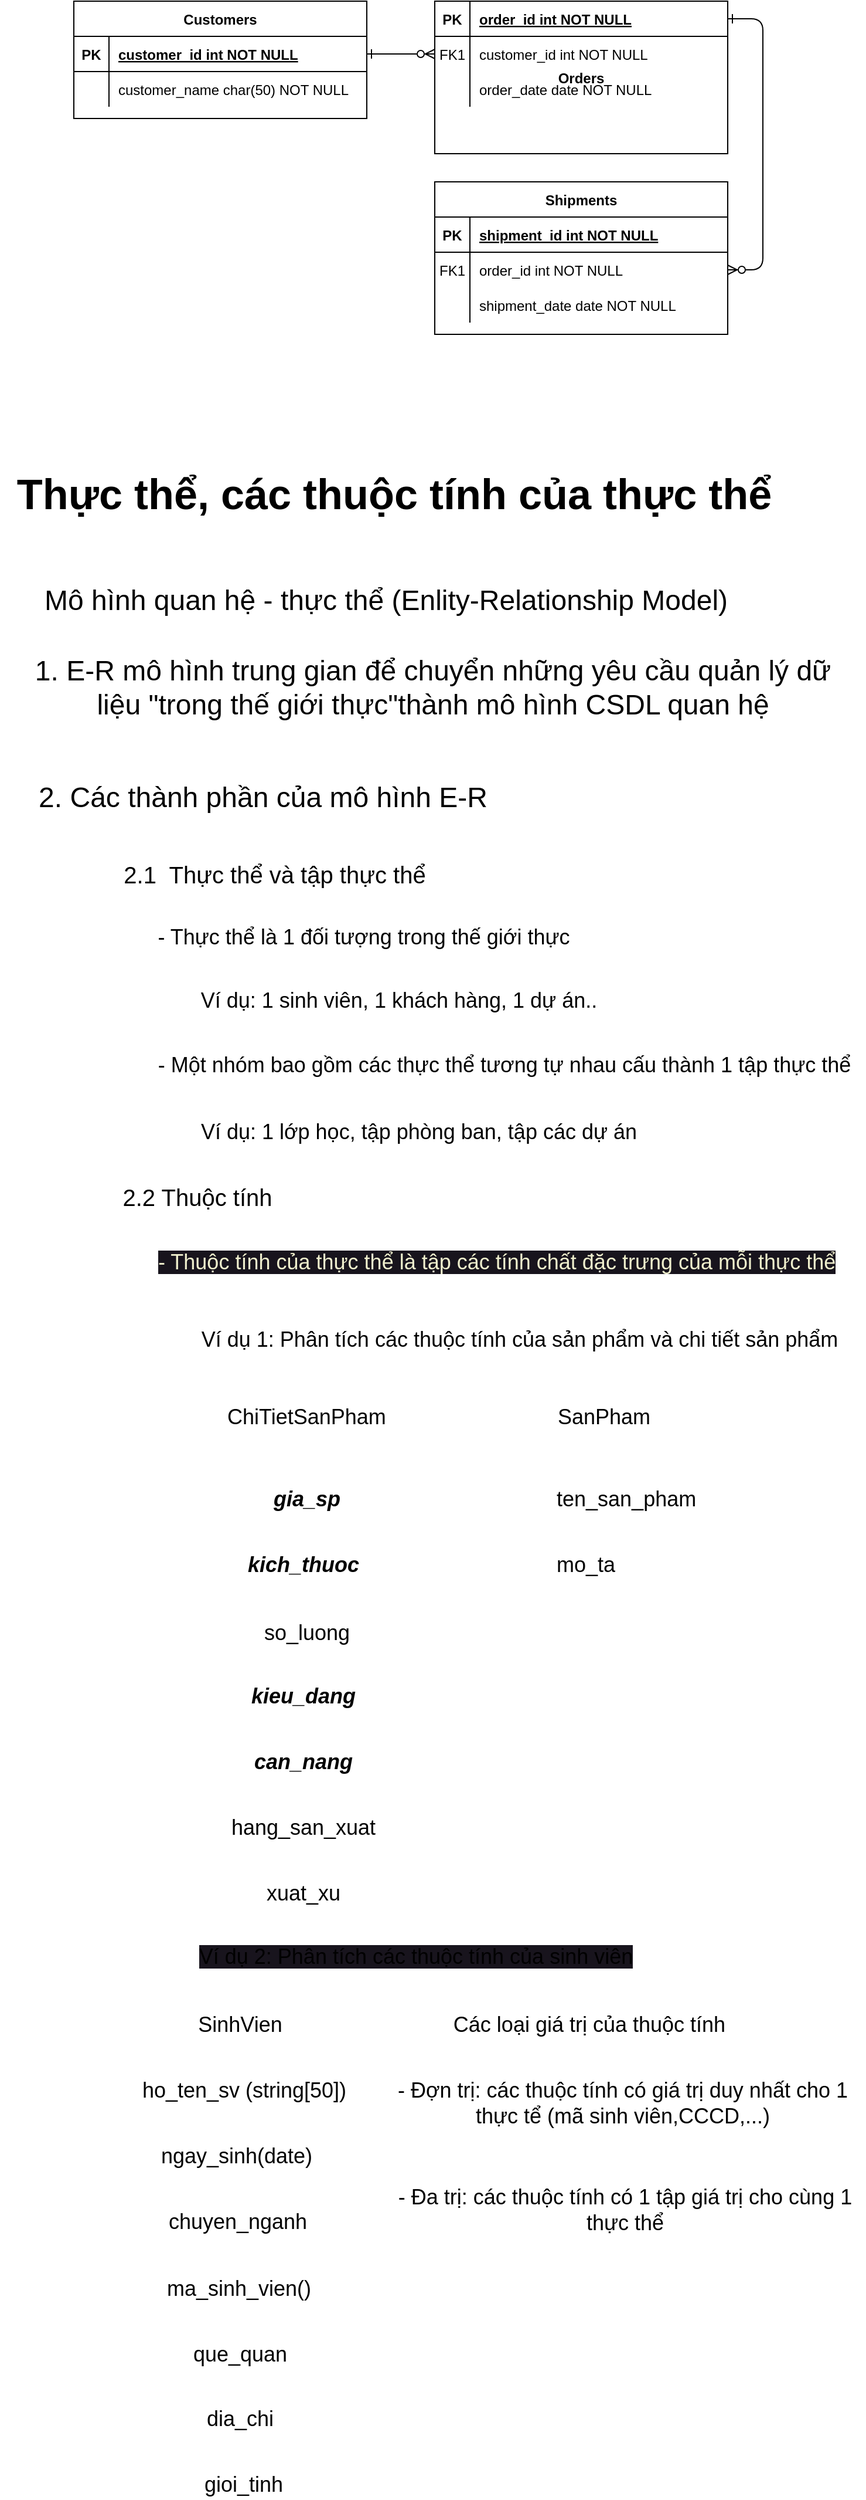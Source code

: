 <mxfile>
    <diagram id="-i0a1G3uP3xIRk7ZEchg" name="Buổi 1">
        <mxGraphModel dx="1148" dy="717" grid="1" gridSize="10" guides="1" tooltips="1" connect="1" arrows="1" fold="1" page="1" pageScale="1" pageWidth="850" pageHeight="1100" math="0" shadow="0">
            <root>
                <mxCell id="0"/>
                <mxCell id="1" parent="0"/>
                <mxCell id="2" value="" style="edgeStyle=entityRelationEdgeStyle;endArrow=ERzeroToMany;startArrow=ERone;endFill=1;startFill=0;" parent="1" source="15" target="26" edge="1">
                    <mxGeometry width="100" height="100" relative="1" as="geometry">
                        <mxPoint x="340" y="720" as="sourcePoint"/>
                        <mxPoint x="440" y="620" as="targetPoint"/>
                    </mxGeometry>
                </mxCell>
                <mxCell id="3" value="" style="edgeStyle=entityRelationEdgeStyle;endArrow=ERzeroToMany;startArrow=ERone;endFill=1;startFill=0;" parent="1" source="23" target="8" edge="1">
                    <mxGeometry width="100" height="100" relative="1" as="geometry">
                        <mxPoint x="400" y="180" as="sourcePoint"/>
                        <mxPoint x="460" y="205" as="targetPoint"/>
                    </mxGeometry>
                </mxCell>
                <mxCell id="4" value="Shipments" style="shape=table;startSize=30;container=1;collapsible=1;childLayout=tableLayout;fixedRows=1;rowLines=0;fontStyle=1;align=center;resizeLast=1;" parent="1" vertex="1">
                    <mxGeometry x="406" y="154" width="250" height="130" as="geometry"/>
                </mxCell>
                <mxCell id="5" value="" style="shape=partialRectangle;collapsible=0;dropTarget=0;pointerEvents=0;fillColor=none;points=[[0,0.5],[1,0.5]];portConstraint=eastwest;top=0;left=0;right=0;bottom=1;" parent="4" vertex="1">
                    <mxGeometry y="30" width="250" height="30" as="geometry"/>
                </mxCell>
                <mxCell id="6" value="PK" style="shape=partialRectangle;overflow=hidden;connectable=0;fillColor=none;top=0;left=0;bottom=0;right=0;fontStyle=1;" parent="5" vertex="1">
                    <mxGeometry width="30" height="30" as="geometry">
                        <mxRectangle width="30" height="30" as="alternateBounds"/>
                    </mxGeometry>
                </mxCell>
                <mxCell id="7" value="shipment_id int NOT NULL " style="shape=partialRectangle;overflow=hidden;connectable=0;fillColor=none;top=0;left=0;bottom=0;right=0;align=left;spacingLeft=6;fontStyle=5;" parent="5" vertex="1">
                    <mxGeometry x="30" width="220" height="30" as="geometry">
                        <mxRectangle width="220" height="30" as="alternateBounds"/>
                    </mxGeometry>
                </mxCell>
                <mxCell id="8" value="" style="shape=partialRectangle;collapsible=0;dropTarget=0;pointerEvents=0;fillColor=none;points=[[0,0.5],[1,0.5]];portConstraint=eastwest;top=0;left=0;right=0;bottom=0;" parent="4" vertex="1">
                    <mxGeometry y="60" width="250" height="30" as="geometry"/>
                </mxCell>
                <mxCell id="9" value="FK1" style="shape=partialRectangle;overflow=hidden;connectable=0;fillColor=none;top=0;left=0;bottom=0;right=0;" parent="8" vertex="1">
                    <mxGeometry width="30" height="30" as="geometry">
                        <mxRectangle width="30" height="30" as="alternateBounds"/>
                    </mxGeometry>
                </mxCell>
                <mxCell id="10" value="order_id int NOT NULL" style="shape=partialRectangle;overflow=hidden;connectable=0;fillColor=none;top=0;left=0;bottom=0;right=0;align=left;spacingLeft=6;" parent="8" vertex="1">
                    <mxGeometry x="30" width="220" height="30" as="geometry">
                        <mxRectangle width="220" height="30" as="alternateBounds"/>
                    </mxGeometry>
                </mxCell>
                <mxCell id="11" value="" style="shape=partialRectangle;collapsible=0;dropTarget=0;pointerEvents=0;fillColor=none;points=[[0,0.5],[1,0.5]];portConstraint=eastwest;top=0;left=0;right=0;bottom=0;" parent="4" vertex="1">
                    <mxGeometry y="90" width="250" height="30" as="geometry"/>
                </mxCell>
                <mxCell id="12" value="" style="shape=partialRectangle;overflow=hidden;connectable=0;fillColor=none;top=0;left=0;bottom=0;right=0;" parent="11" vertex="1">
                    <mxGeometry width="30" height="30" as="geometry">
                        <mxRectangle width="30" height="30" as="alternateBounds"/>
                    </mxGeometry>
                </mxCell>
                <mxCell id="13" value="shipment_date date NOT NULL" style="shape=partialRectangle;overflow=hidden;connectable=0;fillColor=none;top=0;left=0;bottom=0;right=0;align=left;spacingLeft=6;" parent="11" vertex="1">
                    <mxGeometry x="30" width="220" height="30" as="geometry">
                        <mxRectangle width="220" height="30" as="alternateBounds"/>
                    </mxGeometry>
                </mxCell>
                <mxCell id="14" value="Customers" style="shape=table;startSize=30;container=1;collapsible=1;childLayout=tableLayout;fixedRows=1;rowLines=0;fontStyle=1;align=center;resizeLast=1;" parent="1" vertex="1">
                    <mxGeometry x="98" width="250" height="100" as="geometry"/>
                </mxCell>
                <mxCell id="15" value="" style="shape=partialRectangle;collapsible=0;dropTarget=0;pointerEvents=0;fillColor=none;points=[[0,0.5],[1,0.5]];portConstraint=eastwest;top=0;left=0;right=0;bottom=1;" parent="14" vertex="1">
                    <mxGeometry y="30" width="250" height="30" as="geometry"/>
                </mxCell>
                <mxCell id="16" value="PK" style="shape=partialRectangle;overflow=hidden;connectable=0;fillColor=none;top=0;left=0;bottom=0;right=0;fontStyle=1;" parent="15" vertex="1">
                    <mxGeometry width="30" height="30" as="geometry">
                        <mxRectangle width="30" height="30" as="alternateBounds"/>
                    </mxGeometry>
                </mxCell>
                <mxCell id="17" value="customer_id int NOT NULL " style="shape=partialRectangle;overflow=hidden;connectable=0;fillColor=none;top=0;left=0;bottom=0;right=0;align=left;spacingLeft=6;fontStyle=5;" parent="15" vertex="1">
                    <mxGeometry x="30" width="220" height="30" as="geometry">
                        <mxRectangle width="220" height="30" as="alternateBounds"/>
                    </mxGeometry>
                </mxCell>
                <mxCell id="18" value="" style="shape=partialRectangle;collapsible=0;dropTarget=0;pointerEvents=0;fillColor=none;points=[[0,0.5],[1,0.5]];portConstraint=eastwest;top=0;left=0;right=0;bottom=0;" parent="14" vertex="1">
                    <mxGeometry y="60" width="250" height="30" as="geometry"/>
                </mxCell>
                <mxCell id="19" value="" style="shape=partialRectangle;overflow=hidden;connectable=0;fillColor=none;top=0;left=0;bottom=0;right=0;" parent="18" vertex="1">
                    <mxGeometry width="30" height="30" as="geometry">
                        <mxRectangle width="30" height="30" as="alternateBounds"/>
                    </mxGeometry>
                </mxCell>
                <mxCell id="20" value="customer_name char(50) NOT NULL" style="shape=partialRectangle;overflow=hidden;connectable=0;fillColor=none;top=0;left=0;bottom=0;right=0;align=left;spacingLeft=6;" parent="18" vertex="1">
                    <mxGeometry x="30" width="220" height="30" as="geometry">
                        <mxRectangle width="220" height="30" as="alternateBounds"/>
                    </mxGeometry>
                </mxCell>
                <mxCell id="21" value="&lt;font style=&quot;font-size: 36px;&quot;&gt;&lt;b&gt;Thực thể, các thuộc tính của thực thể&lt;/b&gt;&lt;/font&gt;" style="text;html=1;align=center;verticalAlign=middle;resizable=0;points=[];autosize=1;strokeColor=none;fillColor=none;" parent="1" vertex="1">
                    <mxGeometry x="35" y="392" width="672" height="56" as="geometry"/>
                </mxCell>
                <mxCell id="22" value="Orders" style="shape=table;startSize=0;container=1;collapsible=1;childLayout=tableLayout;fixedRows=1;rowLines=0;fontStyle=1;align=center;resizeLast=1;" parent="1" vertex="1">
                    <mxGeometry x="406" width="250" height="130" as="geometry"/>
                </mxCell>
                <mxCell id="23" value="" style="shape=partialRectangle;collapsible=0;dropTarget=0;pointerEvents=0;fillColor=none;points=[[0,0.5],[1,0.5]];portConstraint=eastwest;top=0;left=0;right=0;bottom=1;" parent="22" vertex="1">
                    <mxGeometry width="250" height="30" as="geometry"/>
                </mxCell>
                <mxCell id="24" value="PK" style="shape=partialRectangle;overflow=hidden;connectable=0;fillColor=none;top=0;left=0;bottom=0;right=0;fontStyle=1;" parent="23" vertex="1">
                    <mxGeometry width="30" height="30" as="geometry">
                        <mxRectangle width="30" height="30" as="alternateBounds"/>
                    </mxGeometry>
                </mxCell>
                <mxCell id="25" value="order_id int NOT NULL " style="shape=partialRectangle;overflow=hidden;connectable=0;fillColor=none;top=0;left=0;bottom=0;right=0;align=left;spacingLeft=6;fontStyle=5;" parent="23" vertex="1">
                    <mxGeometry x="30" width="220" height="30" as="geometry">
                        <mxRectangle width="220" height="30" as="alternateBounds"/>
                    </mxGeometry>
                </mxCell>
                <mxCell id="26" value="" style="shape=partialRectangle;collapsible=0;dropTarget=0;pointerEvents=0;fillColor=none;points=[[0,0.5],[1,0.5]];portConstraint=eastwest;top=0;left=0;right=0;bottom=0;" parent="22" vertex="1">
                    <mxGeometry y="30" width="250" height="30" as="geometry"/>
                </mxCell>
                <mxCell id="27" value="FK1" style="shape=partialRectangle;overflow=hidden;connectable=0;fillColor=none;top=0;left=0;bottom=0;right=0;" parent="26" vertex="1">
                    <mxGeometry width="30" height="30" as="geometry">
                        <mxRectangle width="30" height="30" as="alternateBounds"/>
                    </mxGeometry>
                </mxCell>
                <mxCell id="28" value="customer_id int NOT NULL" style="shape=partialRectangle;overflow=hidden;connectable=0;fillColor=none;top=0;left=0;bottom=0;right=0;align=left;spacingLeft=6;" parent="26" vertex="1">
                    <mxGeometry x="30" width="220" height="30" as="geometry">
                        <mxRectangle width="220" height="30" as="alternateBounds"/>
                    </mxGeometry>
                </mxCell>
                <mxCell id="29" value="" style="shape=partialRectangle;collapsible=0;dropTarget=0;pointerEvents=0;fillColor=none;points=[[0,0.5],[1,0.5]];portConstraint=eastwest;top=0;left=0;right=0;bottom=0;" parent="22" vertex="1">
                    <mxGeometry y="60" width="250" height="30" as="geometry"/>
                </mxCell>
                <mxCell id="30" value="" style="shape=partialRectangle;overflow=hidden;connectable=0;fillColor=none;top=0;left=0;bottom=0;right=0;" parent="29" vertex="1">
                    <mxGeometry width="30" height="30" as="geometry">
                        <mxRectangle width="30" height="30" as="alternateBounds"/>
                    </mxGeometry>
                </mxCell>
                <mxCell id="31" value="order_date date NOT NULL" style="shape=partialRectangle;overflow=hidden;connectable=0;fillColor=none;top=0;left=0;bottom=0;right=0;align=left;spacingLeft=6;" parent="29" vertex="1">
                    <mxGeometry x="30" width="220" height="30" as="geometry">
                        <mxRectangle width="220" height="30" as="alternateBounds"/>
                    </mxGeometry>
                </mxCell>
                <mxCell id="32" value="&lt;font style=&quot;font-size: 24px;&quot;&gt;Mô hình quan hệ - thực thể (Enlity-Relationship Model)&lt;/font&gt;" style="text;html=1;align=center;verticalAlign=middle;resizable=0;points=[];autosize=1;strokeColor=none;fillColor=none;" parent="1" vertex="1">
                    <mxGeometry x="56" y="490" width="616" height="42" as="geometry"/>
                </mxCell>
                <mxCell id="33" value="&lt;font style=&quot;font-size: 24px;&quot;&gt;1. E-R mô hình trung gian để chuyển những yêu cầu quản lý dữ &lt;br&gt;liệu &quot;trong thế giới thực&quot;thành mô hình CSDL quan hệ&lt;/font&gt;" style="text;html=1;align=center;verticalAlign=middle;resizable=0;points=[];autosize=1;strokeColor=none;fillColor=none;" parent="1" vertex="1">
                    <mxGeometry x="47" y="550" width="714" height="70" as="geometry"/>
                </mxCell>
                <mxCell id="34" value="&lt;span style=&quot;font-size: 24px;&quot;&gt;2. Các thành phần của mô hình E-R&lt;/span&gt;" style="text;html=1;align=center;verticalAlign=middle;resizable=0;points=[];autosize=1;strokeColor=none;fillColor=none;" parent="1" vertex="1">
                    <mxGeometry x="56" y="658" width="406" height="42" as="geometry"/>
                </mxCell>
                <mxCell id="35" value="&lt;font style=&quot;font-size: 20px;&quot;&gt;2.1&amp;nbsp; Thực thể và tập thực thể&lt;/font&gt;" style="text;html=1;align=center;verticalAlign=middle;resizable=0;points=[];autosize=1;strokeColor=none;fillColor=none;" parent="1" vertex="1">
                    <mxGeometry x="122" y="723" width="294" height="42" as="geometry"/>
                </mxCell>
                <mxCell id="36" value="&lt;font style=&quot;font-size: 18px;&quot;&gt;- Thực thể là 1 đối tượng trong thế giới thực&amp;nbsp;&amp;nbsp;&lt;/font&gt;" style="text;html=1;align=center;verticalAlign=middle;resizable=0;points=[];autosize=1;strokeColor=none;fillColor=none;" parent="1" vertex="1">
                    <mxGeometry x="154" y="777" width="392" height="42" as="geometry"/>
                </mxCell>
                <mxCell id="37" value="&lt;span style=&quot;font-size: 18px;&quot;&gt;- Một nhóm bao gồm các thực thể tương tự nhau cấu thành 1 tập thực thể&lt;/span&gt;" style="text;html=1;align=center;verticalAlign=middle;resizable=0;points=[];autosize=1;strokeColor=none;fillColor=none;" parent="1" vertex="1">
                    <mxGeometry x="157" y="886" width="616" height="42" as="geometry"/>
                </mxCell>
                <mxCell id="38" value="&lt;font style=&quot;font-size: 18px;&quot;&gt;Ví dụ: 1 sinh viên, 1 khách hàng, 1 dự án..&lt;/font&gt;" style="text;html=1;align=center;verticalAlign=middle;resizable=0;points=[];autosize=1;strokeColor=none;fillColor=none;" parent="1" vertex="1">
                    <mxGeometry x="193" y="831" width="364" height="42" as="geometry"/>
                </mxCell>
                <mxCell id="39" value="&lt;font style=&quot;font-size: 18px;&quot;&gt;Ví dụ: 1 lớp học, tập phòng ban, tập các dự án&lt;/font&gt;" style="text;html=1;align=center;verticalAlign=middle;resizable=0;points=[];autosize=1;strokeColor=none;fillColor=none;" parent="1" vertex="1">
                    <mxGeometry x="189" y="943" width="406" height="42" as="geometry"/>
                </mxCell>
                <mxCell id="40" value="&lt;font style=&quot;font-size: 20px;&quot;&gt;2.2 Thuộc tính&lt;/font&gt;" style="text;html=1;align=center;verticalAlign=middle;resizable=0;points=[];autosize=1;strokeColor=none;fillColor=none;" parent="1" vertex="1">
                    <mxGeometry x="126" y="998" width="154" height="42" as="geometry"/>
                </mxCell>
                <mxCell id="41" value="&lt;span style=&quot;font-family: Helvetica; font-size: 18px; font-style: normal; font-variant-ligatures: normal; font-variant-caps: normal; font-weight: 400; letter-spacing: normal; orphans: 2; text-align: center; text-indent: 0px; text-transform: none; widows: 2; word-spacing: 0px; -webkit-text-stroke-width: 0px; text-decoration-thickness: initial; text-decoration-style: initial; text-decoration-color: initial; float: none; background-color: rgb(24, 20, 29); display: inline !important;&quot;&gt;&lt;font color=&quot;#f0f0ce&quot;&gt;- Thuộc tính của thực thể là tập các tính chất đặc trưng của mỗi thực thể&lt;/font&gt;&lt;/span&gt;" style="text;whiteSpace=wrap;html=1;" parent="1" vertex="1">
                    <mxGeometry x="168" y="1058" width="602" height="42" as="geometry"/>
                </mxCell>
                <mxCell id="42" value="&lt;font style=&quot;font-size: 18px;&quot;&gt;Ví dụ 1: Phân tích các thuộc tính của sản phẩm và chi tiết sản phẩm&lt;/font&gt;" style="text;html=1;align=center;verticalAlign=middle;resizable=0;points=[];autosize=1;strokeColor=none;fillColor=none;" parent="1" vertex="1">
                    <mxGeometry x="191" y="1120" width="574" height="42" as="geometry"/>
                </mxCell>
                <mxCell id="43" value="&lt;div style=&quot;text-align: center;&quot;&gt;&lt;span style=&quot;background-color: initial; font-size: 18px;&quot;&gt;ChiTietSanPham&lt;/span&gt;&lt;/div&gt;" style="text;whiteSpace=wrap;html=1;" parent="1" vertex="1">
                    <mxGeometry x="227" y="1190" width="140" height="42" as="geometry"/>
                </mxCell>
                <mxCell id="44" value="&lt;div style=&quot;text-align: center;&quot;&gt;&lt;span style=&quot;background-color: initial; font-size: 18px;&quot;&gt;SanPham&lt;/span&gt;&lt;/div&gt;" style="text;whiteSpace=wrap;html=1;" parent="1" vertex="1">
                    <mxGeometry x="509" y="1190" width="140" height="42" as="geometry"/>
                </mxCell>
                <mxCell id="45" value="&lt;div style=&quot;&quot;&gt;&lt;span style=&quot;background-color: initial; font-size: 18px;&quot;&gt;gia_sp&lt;/span&gt;&lt;/div&gt;" style="text;whiteSpace=wrap;html=1;fontStyle=3;align=center;" parent="1" vertex="1">
                    <mxGeometry x="227" y="1260" width="140" height="42" as="geometry"/>
                </mxCell>
                <mxCell id="46" value="&lt;div style=&quot;text-align: center;&quot;&gt;&lt;span style=&quot;background-color: initial; font-size: 18px;&quot;&gt;ten_san_pham&lt;/span&gt;&lt;/div&gt;" style="text;whiteSpace=wrap;html=1;" parent="1" vertex="1">
                    <mxGeometry x="508" y="1260" width="140" height="42" as="geometry"/>
                </mxCell>
                <mxCell id="47" value="&lt;div style=&quot;&quot;&gt;&lt;span style=&quot;background-color: initial; font-size: 18px;&quot;&gt;kich_thuoc&lt;/span&gt;&lt;/div&gt;" style="text;whiteSpace=wrap;html=1;fontStyle=3;align=center;" parent="1" vertex="1">
                    <mxGeometry x="224" y="1316" width="140" height="42" as="geometry"/>
                </mxCell>
                <mxCell id="48" value="&lt;div style=&quot;text-align: center;&quot;&gt;&lt;span style=&quot;background-color: initial; font-size: 18px;&quot;&gt;mo_ta&lt;/span&gt;&lt;/div&gt;" style="text;whiteSpace=wrap;html=1;" parent="1" vertex="1">
                    <mxGeometry x="508" y="1316" width="140" height="42" as="geometry"/>
                </mxCell>
                <mxCell id="49" value="&lt;div style=&quot;&quot;&gt;&lt;span style=&quot;background-color: initial; font-size: 18px;&quot;&gt;so_luong&lt;/span&gt;&lt;/div&gt;" style="text;whiteSpace=wrap;html=1;align=center;" parent="1" vertex="1">
                    <mxGeometry x="227" y="1374" width="140" height="42" as="geometry"/>
                </mxCell>
                <mxCell id="50" value="&lt;div style=&quot;&quot;&gt;&lt;span style=&quot;background-color: initial; font-size: 18px;&quot;&gt;kieu_dang&lt;/span&gt;&lt;/div&gt;" style="text;whiteSpace=wrap;html=1;fontStyle=3;align=center;" parent="1" vertex="1">
                    <mxGeometry x="224" y="1428" width="140" height="42" as="geometry"/>
                </mxCell>
                <mxCell id="51" value="&lt;div style=&quot;&quot;&gt;&lt;span style=&quot;background-color: initial; font-size: 18px;&quot;&gt;can_nang&lt;/span&gt;&lt;/div&gt;" style="text;whiteSpace=wrap;html=1;fontStyle=3;align=center;" parent="1" vertex="1">
                    <mxGeometry x="224" y="1484" width="140" height="42" as="geometry"/>
                </mxCell>
                <mxCell id="52" value="&lt;div style=&quot;&quot;&gt;&lt;span style=&quot;background-color: initial; font-size: 18px;&quot;&gt;hang_san_xuat&lt;/span&gt;&lt;/div&gt;" style="text;whiteSpace=wrap;html=1;align=center;" parent="1" vertex="1">
                    <mxGeometry x="224" y="1540" width="140" height="42" as="geometry"/>
                </mxCell>
                <mxCell id="53" value="&lt;div style=&quot;&quot;&gt;&lt;span style=&quot;background-color: initial; font-size: 18px;&quot;&gt;xuat_xu&lt;/span&gt;&lt;/div&gt;" style="text;whiteSpace=wrap;html=1;align=center;" parent="1" vertex="1">
                    <mxGeometry x="224" y="1596" width="140" height="42" as="geometry"/>
                </mxCell>
                <mxCell id="54" value="&lt;span style=&quot;font-family: Helvetica; font-size: 18px; font-style: normal; font-variant-ligatures: normal; font-variant-caps: normal; font-weight: 400; letter-spacing: normal; orphans: 2; text-indent: 0px; text-transform: none; widows: 2; word-spacing: 0px; -webkit-text-stroke-width: 0px; text-decoration-thickness: initial; text-decoration-style: initial; text-decoration-color: initial; float: none; display: inline !important; background-color: rgb(24, 20, 29);&quot;&gt;Ví dụ 2: Phân tích các thuộc tính của sinh viên&lt;/span&gt;" style="text;whiteSpace=wrap;html=1;align=center;" parent="1" vertex="1">
                    <mxGeometry x="72" y="1650" width="636" height="30" as="geometry"/>
                </mxCell>
                <mxCell id="55" value="&lt;div style=&quot;&quot;&gt;&lt;span style=&quot;background-color: initial; font-size: 18px;&quot;&gt;SinhVien&lt;/span&gt;&lt;/div&gt;" style="text;whiteSpace=wrap;html=1;align=center;" parent="1" vertex="1">
                    <mxGeometry x="198" y="1708" width="84" height="28" as="geometry"/>
                </mxCell>
                <mxCell id="56" value="&lt;div style=&quot;font-size: 18px;&quot;&gt;ho_ten_sv (string[50])&lt;/div&gt;&lt;div style=&quot;font-size: 18px;&quot;&gt;&lt;br&gt;&lt;/div&gt;" style="text;whiteSpace=wrap;html=1;align=center;" parent="1" vertex="1">
                    <mxGeometry x="144.5" y="1764" width="197" height="28" as="geometry"/>
                </mxCell>
                <mxCell id="57" value="&lt;div style=&quot;font-size: 18px;&quot;&gt;ngay_sinh(date)&lt;/div&gt;" style="text;whiteSpace=wrap;html=1;align=center;" parent="1" vertex="1">
                    <mxGeometry x="195" y="1820" width="84" height="28" as="geometry"/>
                </mxCell>
                <mxCell id="58" value="&lt;div style=&quot;font-size: 18px;&quot;&gt;chuyen_nganh&lt;/div&gt;" style="text;whiteSpace=wrap;html=1;align=center;" parent="1" vertex="1">
                    <mxGeometry x="197" y="1876" width="82" height="28" as="geometry"/>
                </mxCell>
                <mxCell id="59" value="&lt;div style=&quot;font-size: 18px;&quot;&gt;ma_sinh_vien()&lt;/div&gt;" style="text;whiteSpace=wrap;html=1;align=center;" parent="1" vertex="1">
                    <mxGeometry x="197" y="1933" width="84" height="28" as="geometry"/>
                </mxCell>
                <mxCell id="60" value="&lt;div style=&quot;font-size: 18px;&quot;&gt;que_quan&lt;/div&gt;" style="text;whiteSpace=wrap;html=1;align=center;" parent="1" vertex="1">
                    <mxGeometry x="198" y="1989" width="84" height="28" as="geometry"/>
                </mxCell>
                <mxCell id="61" value="&lt;div style=&quot;font-size: 18px;&quot;&gt;dia_chi&lt;/div&gt;" style="text;whiteSpace=wrap;html=1;align=center;" parent="1" vertex="1">
                    <mxGeometry x="198" y="2044" width="84" height="28" as="geometry"/>
                </mxCell>
                <mxCell id="62" value="&lt;div style=&quot;font-size: 18px;&quot;&gt;gioi_tinh&lt;/div&gt;" style="text;whiteSpace=wrap;html=1;align=center;" parent="1" vertex="1">
                    <mxGeometry x="201" y="2100" width="84" height="28" as="geometry"/>
                </mxCell>
                <mxCell id="63" value="&lt;div style=&quot;&quot;&gt;&lt;span style=&quot;background-color: initial; font-size: 18px;&quot;&gt;Các loại giá trị của thuộc tính&lt;/span&gt;&lt;/div&gt;" style="text;whiteSpace=wrap;html=1;align=center;" parent="1" vertex="1">
                    <mxGeometry x="419" y="1708" width="238" height="28" as="geometry"/>
                </mxCell>
                <mxCell id="64" value="&lt;div style=&quot;&quot;&gt;&lt;span style=&quot;background-color: initial; font-size: 18px;&quot;&gt;- Đợn trị: các thuộc tính có giá trị duy nhất cho 1 thực tể (mã sinh viên,CCCD,...)&lt;/span&gt;&lt;/div&gt;" style="text;whiteSpace=wrap;html=1;align=center;" parent="1" vertex="1">
                    <mxGeometry x="368" y="1764" width="397" height="70" as="geometry"/>
                </mxCell>
                <mxCell id="65" value="&lt;div style=&quot;&quot;&gt;&lt;span style=&quot;background-color: initial; font-size: 18px;&quot;&gt;- Đa trị: các thuộc tính có 1 tập giá trị cho cùng 1 thực thể&lt;/span&gt;&lt;/div&gt;" style="text;whiteSpace=wrap;html=1;align=center;" parent="1" vertex="1">
                    <mxGeometry x="370" y="1855" width="397" height="49" as="geometry"/>
                </mxCell>
            </root>
        </mxGraphModel>
    </diagram>
    <diagram id="Q6Pnylw1a0goR6wDchS6" name="Buổi 2">
        <mxGraphModel dx="1356" dy="847" grid="1" gridSize="10" guides="1" tooltips="1" connect="1" arrows="1" fold="1" page="1" pageScale="1" pageWidth="850" pageHeight="1100" math="0" shadow="0">
            <root>
                <mxCell id="0"/>
                <mxCell id="1" parent="0"/>
                <mxCell id="j0CbWDH6RCKpCwbWECS4-1" value="&lt;font style=&quot;font-size: 36px;&quot;&gt;&lt;span&gt;&lt;i&gt;Từ khóa&lt;/i&gt;&lt;/span&gt;&lt;/font&gt;" style="text;html=1;align=center;verticalAlign=middle;resizable=0;points=[];autosize=1;strokeColor=none;fillColor=none;fontStyle=1" vertex="1" parent="1">
                    <mxGeometry x="45" y="30" width="170" height="60" as="geometry"/>
                </mxCell>
                <mxCell id="j0CbWDH6RCKpCwbWECS4-2" value="&lt;font style=&quot;font-size: 30px;&quot;&gt;&lt;b&gt;&lt;u&gt;PK: Primary Key: khóa chính (duy nhất)&lt;/u&gt;&lt;/b&gt;&lt;/font&gt;" style="text;html=1;align=center;verticalAlign=middle;resizable=0;points=[];autosize=1;strokeColor=none;fillColor=none;" vertex="1" parent="1">
                    <mxGeometry x="28" y="110" width="590" height="50" as="geometry"/>
                </mxCell>
                <mxCell id="j0CbWDH6RCKpCwbWECS4-3" value="&lt;font style=&quot;font-size: 30px;&quot;&gt;&lt;u&gt;&lt;b&gt;FK&lt;/b&gt; &lt;/u&gt;(Foreign key): khóa ngoại&lt;/font&gt;" style="text;html=1;align=center;verticalAlign=middle;resizable=0;points=[];autosize=1;strokeColor=none;fillColor=none;" vertex="1" parent="1">
                    <mxGeometry x="28" y="270" width="410" height="50" as="geometry"/>
                </mxCell>
                <mxCell id="j0CbWDH6RCKpCwbWECS4-4" value="&lt;font style=&quot;font-size: 36px;&quot;&gt;&lt;b&gt;&lt;i&gt;Ký hiệu&lt;/i&gt;&lt;/b&gt;&lt;/font&gt;" style="text;html=1;align=center;verticalAlign=middle;resizable=0;points=[];autosize=1;strokeColor=none;fillColor=none;" vertex="1" parent="1">
                    <mxGeometry x="45" y="340" width="150" height="60" as="geometry"/>
                </mxCell>
                <mxCell id="j0CbWDH6RCKpCwbWECS4-5" value="&lt;font style=&quot;font-size: 24px;&quot;&gt;(Thuộc tính khóa): là 1 thuộc tính của thực thể hoặc tập thực thể mà giá trị &lt;br&gt;của nó cho phép phân biệt với các thực thể với nhau&lt;/font&gt;" style="text;html=1;align=center;verticalAlign=middle;resizable=0;points=[];autosize=1;strokeColor=none;fillColor=none;fontSize=30;" vertex="1" parent="1">
                    <mxGeometry x="25" y="170" width="810" height="90" as="geometry"/>
                </mxCell>
                <mxCell id="j0CbWDH6RCKpCwbWECS4-6" value="&lt;font style=&quot;font-size: 20px;&quot;&gt;Ví dụ 1: Xây dựng mối quan hệ giữa Nhân viên và Phòng Ban&lt;/font&gt;" style="text;html=1;align=center;verticalAlign=middle;resizable=0;points=[];autosize=1;strokeColor=none;fillColor=none;" vertex="1" parent="1">
                    <mxGeometry x="260" y="530" width="570" height="40" as="geometry"/>
                </mxCell>
                <mxCell id="j0CbWDH6RCKpCwbWECS4-7" value="Entity" style="whiteSpace=wrap;html=1;align=center;" vertex="1" parent="1">
                    <mxGeometry x="70" y="440" width="100" height="40" as="geometry"/>
                </mxCell>
                <mxCell id="j0CbWDH6RCKpCwbWECS4-8" value="Entity" style="shape=ext;margin=3;double=1;whiteSpace=wrap;html=1;align=center;" vertex="1" parent="1">
                    <mxGeometry x="70" y="520" width="100" height="40" as="geometry"/>
                </mxCell>
                <mxCell id="j0CbWDH6RCKpCwbWECS4-9" value="Attribute" style="ellipse;whiteSpace=wrap;html=1;align=center;" vertex="1" parent="1">
                    <mxGeometry x="60" y="640" width="100" height="40" as="geometry"/>
                </mxCell>
                <mxCell id="j0CbWDH6RCKpCwbWECS4-10" value="Attribute" style="ellipse;shape=doubleEllipse;margin=3;whiteSpace=wrap;html=1;align=center;" vertex="1" parent="1">
                    <mxGeometry x="60" y="720" width="100" height="40" as="geometry"/>
                </mxCell>
                <mxCell id="j0CbWDH6RCKpCwbWECS4-11" value="Attribute" style="ellipse;whiteSpace=wrap;html=1;align=center;dashed=1;" vertex="1" parent="1">
                    <mxGeometry x="60" y="800" width="100" height="40" as="geometry"/>
                </mxCell>
                <mxCell id="j0CbWDH6RCKpCwbWECS4-12" value="&lt;span style=&quot;border-bottom: 1px dotted&quot;&gt;Attribute&lt;/span&gt;" style="ellipse;whiteSpace=wrap;html=1;align=center;" vertex="1" parent="1">
                    <mxGeometry x="60" y="880" width="100" height="40" as="geometry"/>
                </mxCell>
                <mxCell id="j0CbWDH6RCKpCwbWECS4-13" value="Relationship" style="shape=rhombus;perimeter=rhombusPerimeter;whiteSpace=wrap;html=1;align=center;" vertex="1" parent="1">
                    <mxGeometry x="263" y="430" width="120" height="60" as="geometry"/>
                </mxCell>
                <mxCell id="j0CbWDH6RCKpCwbWECS4-14" value="Nhân Viên" style="whiteSpace=wrap;html=1;align=center;" vertex="1" parent="1">
                    <mxGeometry x="373" y="720" width="100" height="40" as="geometry"/>
                </mxCell>
                <mxCell id="j0CbWDH6RCKpCwbWECS4-15" value="&lt;u&gt;&lt;b&gt;MaNV&lt;/b&gt;&lt;/u&gt;" style="ellipse;whiteSpace=wrap;html=1;align=center;" vertex="1" parent="1">
                    <mxGeometry x="273" y="600" width="100" height="40" as="geometry"/>
                </mxCell>
                <mxCell id="j0CbWDH6RCKpCwbWECS4-16" value="Hoten" style="ellipse;whiteSpace=wrap;html=1;align=center;" vertex="1" parent="1">
                    <mxGeometry x="390" y="600" width="100" height="40" as="geometry"/>
                </mxCell>
                <mxCell id="j0CbWDH6RCKpCwbWECS4-17" value="NgaySinh" style="ellipse;whiteSpace=wrap;html=1;align=center;" vertex="1" parent="1">
                    <mxGeometry x="195" y="680" width="100" height="40" as="geometry"/>
                </mxCell>
                <mxCell id="j0CbWDH6RCKpCwbWECS4-18" value="Luong" style="ellipse;whiteSpace=wrap;html=1;align=center;" vertex="1" parent="1">
                    <mxGeometry x="195" y="760" width="100" height="40" as="geometry"/>
                </mxCell>
                <mxCell id="j0CbWDH6RCKpCwbWECS4-19" value="DiaChi" style="ellipse;whiteSpace=wrap;html=1;align=center;" vertex="1" parent="1">
                    <mxGeometry x="290" y="840" width="100" height="40" as="geometry"/>
                </mxCell>
                <mxCell id="j0CbWDH6RCKpCwbWECS4-20" value="ChucVu" style="ellipse;whiteSpace=wrap;html=1;align=center;" vertex="1" parent="1">
                    <mxGeometry x="450" y="840" width="100" height="40" as="geometry"/>
                </mxCell>
                <mxCell id="j0CbWDH6RCKpCwbWECS4-21" value="KingNghiem" style="ellipse;whiteSpace=wrap;html=1;align=center;" vertex="1" parent="1">
                    <mxGeometry x="518" y="640" width="100" height="40" as="geometry"/>
                </mxCell>
                <mxCell id="j0CbWDH6RCKpCwbWECS4-22" value="" style="endArrow=none;html=1;rounded=0;entryX=0;entryY=0.5;entryDx=0;entryDy=0;" edge="1" parent="1" source="j0CbWDH6RCKpCwbWECS4-17" target="j0CbWDH6RCKpCwbWECS4-14">
                    <mxGeometry width="50" height="50" relative="1" as="geometry">
                        <mxPoint x="330" y="750" as="sourcePoint"/>
                        <mxPoint x="400.711" y="700" as="targetPoint"/>
                    </mxGeometry>
                </mxCell>
                <mxCell id="j0CbWDH6RCKpCwbWECS4-23" value="" style="endArrow=none;html=1;rounded=0;exitX=0.5;exitY=0;exitDx=0;exitDy=0;" edge="1" parent="1" source="j0CbWDH6RCKpCwbWECS4-18">
                    <mxGeometry width="50" height="50" relative="1" as="geometry">
                        <mxPoint x="324" y="725" as="sourcePoint"/>
                        <mxPoint x="375" y="740" as="targetPoint"/>
                    </mxGeometry>
                </mxCell>
                <mxCell id="j0CbWDH6RCKpCwbWECS4-24" value="" style="endArrow=none;html=1;rounded=0;entryX=0.5;entryY=1;entryDx=0;entryDy=0;exitX=0.5;exitY=0;exitDx=0;exitDy=0;" edge="1" parent="1" source="j0CbWDH6RCKpCwbWECS4-19" target="j0CbWDH6RCKpCwbWECS4-14">
                    <mxGeometry width="50" height="50" relative="1" as="geometry">
                        <mxPoint x="355" y="799" as="sourcePoint"/>
                        <mxPoint x="413" y="798.75" as="targetPoint"/>
                    </mxGeometry>
                </mxCell>
                <mxCell id="j0CbWDH6RCKpCwbWECS4-25" value="" style="endArrow=none;html=1;rounded=0;exitX=0.5;exitY=1;exitDx=0;exitDy=0;entryX=0.5;entryY=0;entryDx=0;entryDy=0;" edge="1" parent="1" source="j0CbWDH6RCKpCwbWECS4-14" target="j0CbWDH6RCKpCwbWECS4-20">
                    <mxGeometry width="50" height="50" relative="1" as="geometry">
                        <mxPoint x="413" y="790" as="sourcePoint"/>
                        <mxPoint x="508" y="790" as="targetPoint"/>
                    </mxGeometry>
                </mxCell>
                <mxCell id="j0CbWDH6RCKpCwbWECS4-26" value="" style="endArrow=none;html=1;rounded=0;entryX=0;entryY=0.5;entryDx=0;entryDy=0;" edge="1" parent="1" target="j0CbWDH6RCKpCwbWECS4-21">
                    <mxGeometry width="50" height="50" relative="1" as="geometry">
                        <mxPoint x="420" y="720" as="sourcePoint"/>
                        <mxPoint x="515" y="718.75" as="targetPoint"/>
                    </mxGeometry>
                </mxCell>
                <mxCell id="j0CbWDH6RCKpCwbWECS4-27" value="" style="endArrow=none;html=1;rounded=0;entryX=0.5;entryY=1;entryDx=0;entryDy=0;" edge="1" parent="1" target="j0CbWDH6RCKpCwbWECS4-16">
                    <mxGeometry width="50" height="50" relative="1" as="geometry">
                        <mxPoint x="420" y="720" as="sourcePoint"/>
                        <mxPoint x="478" y="680.0" as="targetPoint"/>
                    </mxGeometry>
                </mxCell>
                <mxCell id="j0CbWDH6RCKpCwbWECS4-28" value="" style="endArrow=none;html=1;rounded=0;exitX=0.5;exitY=1;exitDx=0;exitDy=0;entryX=0.5;entryY=0;entryDx=0;entryDy=0;" edge="1" parent="1" source="j0CbWDH6RCKpCwbWECS4-15" target="j0CbWDH6RCKpCwbWECS4-14">
                    <mxGeometry width="50" height="50" relative="1" as="geometry">
                        <mxPoint x="345" y="699.37" as="sourcePoint"/>
                        <mxPoint x="440" y="699.37" as="targetPoint"/>
                    </mxGeometry>
                </mxCell>
                <mxCell id="j0CbWDH6RCKpCwbWECS4-29" value="Phòng Ban" style="whiteSpace=wrap;html=1;align=center;" vertex="1" parent="1">
                    <mxGeometry x="800" y="720" width="100" height="40" as="geometry"/>
                </mxCell>
                <mxCell id="j0CbWDH6RCKpCwbWECS4-30" value="&lt;u&gt;&lt;b&gt;MaPhong&lt;/b&gt;&lt;/u&gt;" style="ellipse;whiteSpace=wrap;html=1;align=center;" vertex="1" parent="1">
                    <mxGeometry x="700" y="600" width="100" height="40" as="geometry"/>
                </mxCell>
                <mxCell id="j0CbWDH6RCKpCwbWECS4-31" value="TenPhongBan" style="ellipse;whiteSpace=wrap;html=1;align=center;" vertex="1" parent="1">
                    <mxGeometry x="825" y="600" width="100" height="40" as="geometry"/>
                </mxCell>
                <mxCell id="j0CbWDH6RCKpCwbWECS4-32" value="" style="endArrow=none;html=1;rounded=0;entryX=0.5;entryY=1;entryDx=0;entryDy=0;exitX=0.5;exitY=0;exitDx=0;exitDy=0;" edge="1" parent="1" source="j0CbWDH6RCKpCwbWECS4-29" target="j0CbWDH6RCKpCwbWECS4-31">
                    <mxGeometry width="50" height="50" relative="1" as="geometry">
                        <mxPoint x="847" y="720" as="sourcePoint"/>
                        <mxPoint x="905" y="680.0" as="targetPoint"/>
                    </mxGeometry>
                </mxCell>
                <mxCell id="j0CbWDH6RCKpCwbWECS4-33" value="" style="endArrow=none;html=1;rounded=0;exitX=0.5;exitY=1;exitDx=0;exitDy=0;entryX=0.5;entryY=0;entryDx=0;entryDy=0;" edge="1" parent="1" source="j0CbWDH6RCKpCwbWECS4-30" target="j0CbWDH6RCKpCwbWECS4-29">
                    <mxGeometry width="50" height="50" relative="1" as="geometry">
                        <mxPoint x="772" y="699.37" as="sourcePoint"/>
                        <mxPoint x="867" y="699.37" as="targetPoint"/>
                    </mxGeometry>
                </mxCell>
                <mxCell id="j0CbWDH6RCKpCwbWECS4-34" value="THUỘC VỀ" style="shape=rhombus;perimeter=rhombusPerimeter;whiteSpace=wrap;html=1;align=center;" vertex="1" parent="1">
                    <mxGeometry x="570" y="700" width="158" height="80" as="geometry"/>
                </mxCell>
                <mxCell id="j0CbWDH6RCKpCwbWECS4-35" value="" style="edgeStyle=entityRelationEdgeStyle;fontSize=12;html=1;endArrow=ERmandOne;rounded=0;entryX=0;entryY=0.5;entryDx=0;entryDy=0;exitX=1;exitY=0.5;exitDx=0;exitDy=0;" edge="1" parent="1" source="j0CbWDH6RCKpCwbWECS4-34" target="j0CbWDH6RCKpCwbWECS4-29">
                    <mxGeometry width="100" height="100" relative="1" as="geometry">
                        <mxPoint x="700" y="840" as="sourcePoint"/>
                        <mxPoint x="800" y="740" as="targetPoint"/>
                        <Array as="points">
                            <mxPoint x="760" y="740"/>
                            <mxPoint x="758" y="750"/>
                        </Array>
                    </mxGeometry>
                </mxCell>
                <mxCell id="j0CbWDH6RCKpCwbWECS4-36" value="" style="edgeStyle=entityRelationEdgeStyle;fontSize=12;html=1;endArrow=ERoneToMany;rounded=0;entryX=1;entryY=0.5;entryDx=0;entryDy=0;exitX=0;exitY=0.5;exitDx=0;exitDy=0;" edge="1" parent="1" source="j0CbWDH6RCKpCwbWECS4-34" target="j0CbWDH6RCKpCwbWECS4-14">
                    <mxGeometry width="100" height="100" relative="1" as="geometry">
                        <mxPoint x="530" y="890" as="sourcePoint"/>
                        <mxPoint x="630" y="790" as="targetPoint"/>
                    </mxGeometry>
                </mxCell>
                <mxCell id="j0CbWDH6RCKpCwbWECS4-37" value="&lt;font style=&quot;font-size: 20px;&quot;&gt;Ví dụ 2: Xây dựng mối quan hệ giữa bảng GiaoVien và SinhVien&lt;/font&gt;" style="text;html=1;align=center;verticalAlign=middle;resizable=0;points=[];autosize=1;strokeColor=none;fillColor=none;" vertex="1" parent="1">
                    <mxGeometry x="250" y="920" width="600" height="40" as="geometry"/>
                </mxCell>
                <mxCell id="j0CbWDH6RCKpCwbWECS4-38" value="GiaoVien" style="whiteSpace=wrap;html=1;align=center;" vertex="1" parent="1">
                    <mxGeometry x="380" y="1120" width="100" height="40" as="geometry"/>
                </mxCell>
                <mxCell id="j0CbWDH6RCKpCwbWECS4-39" value="&lt;u&gt;&lt;b&gt;MaNV&lt;/b&gt;&lt;/u&gt;" style="ellipse;whiteSpace=wrap;html=1;align=center;" vertex="1" parent="1">
                    <mxGeometry x="280" y="1000" width="100" height="40" as="geometry"/>
                </mxCell>
                <mxCell id="j0CbWDH6RCKpCwbWECS4-40" value="TenGV" style="ellipse;whiteSpace=wrap;html=1;align=center;" vertex="1" parent="1">
                    <mxGeometry x="425" y="1000" width="100" height="40" as="geometry"/>
                </mxCell>
                <mxCell id="j0CbWDH6RCKpCwbWECS4-41" value="" style="endArrow=none;html=1;rounded=0;entryX=0.5;entryY=1;entryDx=0;entryDy=0;exitX=0.5;exitY=0;exitDx=0;exitDy=0;" edge="1" parent="1" source="j0CbWDH6RCKpCwbWECS4-38" target="j0CbWDH6RCKpCwbWECS4-40">
                    <mxGeometry width="50" height="50" relative="1" as="geometry">
                        <mxPoint x="427" y="1110" as="sourcePoint"/>
                        <mxPoint x="485" y="1070.0" as="targetPoint"/>
                    </mxGeometry>
                </mxCell>
                <mxCell id="j0CbWDH6RCKpCwbWECS4-42" value="" style="endArrow=none;html=1;rounded=0;exitX=0.5;exitY=1;exitDx=0;exitDy=0;entryX=0.5;entryY=0;entryDx=0;entryDy=0;" edge="1" parent="1" source="j0CbWDH6RCKpCwbWECS4-39" target="j0CbWDH6RCKpCwbWECS4-38">
                    <mxGeometry width="50" height="50" relative="1" as="geometry">
                        <mxPoint x="352" y="1089.37" as="sourcePoint"/>
                        <mxPoint x="447" y="1089.37" as="targetPoint"/>
                    </mxGeometry>
                </mxCell>
                <mxCell id="j0CbWDH6RCKpCwbWECS4-43" value="SinhVien" style="whiteSpace=wrap;html=1;align=center;" vertex="1" parent="1">
                    <mxGeometry x="817" y="1120" width="100" height="40" as="geometry"/>
                </mxCell>
                <mxCell id="j0CbWDH6RCKpCwbWECS4-44" value="TenSV" style="ellipse;whiteSpace=wrap;html=1;align=center;" vertex="1" parent="1">
                    <mxGeometry x="707" y="1000" width="100" height="40" as="geometry"/>
                </mxCell>
                <mxCell id="j0CbWDH6RCKpCwbWECS4-45" value="&lt;b&gt;&lt;u&gt;MaSV&lt;/u&gt;&lt;/b&gt;" style="ellipse;whiteSpace=wrap;html=1;align=center;" vertex="1" parent="1">
                    <mxGeometry x="877" y="1000" width="100" height="40" as="geometry"/>
                </mxCell>
                <mxCell id="j0CbWDH6RCKpCwbWECS4-46" value="" style="endArrow=none;html=1;rounded=0;entryX=0.5;entryY=1;entryDx=0;entryDy=0;exitX=0.5;exitY=0;exitDx=0;exitDy=0;" edge="1" parent="1" source="j0CbWDH6RCKpCwbWECS4-43" target="j0CbWDH6RCKpCwbWECS4-45">
                    <mxGeometry width="50" height="50" relative="1" as="geometry">
                        <mxPoint x="854" y="1110" as="sourcePoint"/>
                        <mxPoint x="912" y="1070.0" as="targetPoint"/>
                    </mxGeometry>
                </mxCell>
                <mxCell id="j0CbWDH6RCKpCwbWECS4-47" value="" style="endArrow=none;html=1;rounded=0;exitX=0.5;exitY=1;exitDx=0;exitDy=0;entryX=0.25;entryY=0;entryDx=0;entryDy=0;" edge="1" parent="1" source="j0CbWDH6RCKpCwbWECS4-44" target="j0CbWDH6RCKpCwbWECS4-43">
                    <mxGeometry width="50" height="50" relative="1" as="geometry">
                        <mxPoint x="779" y="1089.37" as="sourcePoint"/>
                        <mxPoint x="874" y="1089.37" as="targetPoint"/>
                    </mxGeometry>
                </mxCell>
                <mxCell id="j0CbWDH6RCKpCwbWECS4-48" value="&lt;b&gt;&lt;font style=&quot;font-size: 20px;&quot;&gt;CÓ&lt;/font&gt;&lt;/b&gt;" style="shape=rhombus;perimeter=rhombusPerimeter;whiteSpace=wrap;html=1;align=center;" vertex="1" parent="1">
                    <mxGeometry x="577" y="1100" width="158" height="80" as="geometry"/>
                </mxCell>
                <mxCell id="j0CbWDH6RCKpCwbWECS4-49" value="" style="line;strokeWidth=1;rotatable=0;dashed=0;labelPosition=right;align=left;verticalAlign=middle;spacingTop=0;spacingLeft=6;points=[];portConstraint=eastwest;" vertex="1" parent="1">
                    <mxGeometry x="480" y="1135" width="100" height="10" as="geometry"/>
                </mxCell>
                <mxCell id="j0CbWDH6RCKpCwbWECS4-50" value="" style="line;strokeWidth=1;rotatable=0;dashed=0;labelPosition=right;align=left;verticalAlign=middle;spacingTop=0;spacingLeft=6;points=[];portConstraint=eastwest;" vertex="1" parent="1">
                    <mxGeometry x="735" y="1135" width="85" height="10" as="geometry"/>
                </mxCell>
            </root>
        </mxGraphModel>
    </diagram>
    <diagram id="A86aAg6VTrJOMyCnB185" name="Buổi 3">
        <mxGraphModel dx="1356" dy="847" grid="1" gridSize="10" guides="1" tooltips="1" connect="1" arrows="1" fold="1" page="1" pageScale="1" pageWidth="850" pageHeight="1100" math="0" shadow="0">
            <root>
                <mxCell id="0"/>
                <mxCell id="1" parent="0"/>
                <mxCell id="kyVWXVQCGpHKX-pNDfMW-1" value="&lt;font style=&quot;font-size: 36px;&quot;&gt;&lt;span&gt;&lt;i&gt;Từ khóa&lt;/i&gt;&lt;/span&gt;&lt;/font&gt;" style="text;html=1;align=center;verticalAlign=middle;resizable=0;points=[];autosize=1;strokeColor=none;fillColor=none;fontStyle=1" vertex="1" parent="1">
                    <mxGeometry x="45" y="30" width="170" height="60" as="geometry"/>
                </mxCell>
                <mxCell id="kyVWXVQCGpHKX-pNDfMW-2" value="&lt;font style=&quot;font-size: 30px;&quot;&gt;&lt;b&gt;&lt;u&gt;PK: Primary Key: khóa chính (duy nhất)&lt;/u&gt;&lt;/b&gt;&lt;/font&gt;" style="text;html=1;align=center;verticalAlign=middle;resizable=0;points=[];autosize=1;strokeColor=none;fillColor=none;" vertex="1" parent="1">
                    <mxGeometry x="28" y="110" width="590" height="50" as="geometry"/>
                </mxCell>
                <mxCell id="kyVWXVQCGpHKX-pNDfMW-3" value="&lt;font style=&quot;font-size: 30px;&quot;&gt;&lt;u&gt;&lt;b&gt;FK&lt;/b&gt; &lt;/u&gt;(Foreign key): khóa ngoại&lt;/font&gt;" style="text;html=1;align=center;verticalAlign=middle;resizable=0;points=[];autosize=1;strokeColor=none;fillColor=none;" vertex="1" parent="1">
                    <mxGeometry x="28" y="270" width="410" height="50" as="geometry"/>
                </mxCell>
                <mxCell id="kyVWXVQCGpHKX-pNDfMW-4" value="&lt;font style=&quot;font-size: 36px;&quot;&gt;&lt;b&gt;&lt;i&gt;Ký hiệu&lt;/i&gt;&lt;/b&gt;&lt;/font&gt;" style="text;html=1;align=center;verticalAlign=middle;resizable=0;points=[];autosize=1;strokeColor=none;fillColor=none;" vertex="1" parent="1">
                    <mxGeometry x="45" y="340" width="150" height="60" as="geometry"/>
                </mxCell>
                <mxCell id="kyVWXVQCGpHKX-pNDfMW-5" value="&lt;font style=&quot;font-size: 24px;&quot;&gt;(Thuộc tính khóa): là 1 thuộc tính của thực thể hoặc tập thực thể mà giá trị &lt;br&gt;của nó cho phép phân biệt với các thực thể với nhau&lt;/font&gt;" style="text;html=1;align=center;verticalAlign=middle;resizable=0;points=[];autosize=1;strokeColor=none;fillColor=none;fontSize=30;" vertex="1" parent="1">
                    <mxGeometry x="25" y="170" width="810" height="90" as="geometry"/>
                </mxCell>
                <mxCell id="kyVWXVQCGpHKX-pNDfMW-6" value="&lt;font style=&quot;font-size: 20px;&quot;&gt;Ví dụ 1: Xây dựng mối quan hệ giữa Nhân viên và Phòng Ban&lt;/font&gt;" style="text;html=1;align=center;verticalAlign=middle;resizable=0;points=[];autosize=1;strokeColor=none;fillColor=none;" vertex="1" parent="1">
                    <mxGeometry x="260" y="530" width="570" height="40" as="geometry"/>
                </mxCell>
                <mxCell id="kyVWXVQCGpHKX-pNDfMW-7" value="Entity" style="whiteSpace=wrap;html=1;align=center;" vertex="1" parent="1">
                    <mxGeometry x="70" y="440" width="100" height="40" as="geometry"/>
                </mxCell>
                <mxCell id="kyVWXVQCGpHKX-pNDfMW-8" value="Entity" style="shape=ext;margin=3;double=1;whiteSpace=wrap;html=1;align=center;" vertex="1" parent="1">
                    <mxGeometry x="70" y="520" width="100" height="40" as="geometry"/>
                </mxCell>
                <mxCell id="kyVWXVQCGpHKX-pNDfMW-9" value="Attribute" style="ellipse;whiteSpace=wrap;html=1;align=center;" vertex="1" parent="1">
                    <mxGeometry x="60" y="640" width="100" height="40" as="geometry"/>
                </mxCell>
                <mxCell id="kyVWXVQCGpHKX-pNDfMW-10" value="Attribute" style="ellipse;shape=doubleEllipse;margin=3;whiteSpace=wrap;html=1;align=center;" vertex="1" parent="1">
                    <mxGeometry x="60" y="720" width="100" height="40" as="geometry"/>
                </mxCell>
                <mxCell id="kyVWXVQCGpHKX-pNDfMW-11" value="Attribute" style="ellipse;whiteSpace=wrap;html=1;align=center;dashed=1;" vertex="1" parent="1">
                    <mxGeometry x="60" y="800" width="100" height="40" as="geometry"/>
                </mxCell>
                <mxCell id="kyVWXVQCGpHKX-pNDfMW-12" value="&lt;span style=&quot;border-bottom: 1px dotted&quot;&gt;Attribute&lt;/span&gt;" style="ellipse;whiteSpace=wrap;html=1;align=center;" vertex="1" parent="1">
                    <mxGeometry x="60" y="880" width="100" height="40" as="geometry"/>
                </mxCell>
                <mxCell id="kyVWXVQCGpHKX-pNDfMW-13" value="Relationship" style="shape=rhombus;perimeter=rhombusPerimeter;whiteSpace=wrap;html=1;align=center;" vertex="1" parent="1">
                    <mxGeometry x="263" y="430" width="120" height="60" as="geometry"/>
                </mxCell>
                <mxCell id="kyVWXVQCGpHKX-pNDfMW-14" value="Nhân Viên" style="whiteSpace=wrap;html=1;align=center;" vertex="1" parent="1">
                    <mxGeometry x="373" y="720" width="100" height="40" as="geometry"/>
                </mxCell>
                <mxCell id="kyVWXVQCGpHKX-pNDfMW-15" value="&lt;u&gt;&lt;b&gt;MaNV&lt;/b&gt;&lt;/u&gt;" style="ellipse;whiteSpace=wrap;html=1;align=center;" vertex="1" parent="1">
                    <mxGeometry x="273" y="600" width="100" height="40" as="geometry"/>
                </mxCell>
                <mxCell id="kyVWXVQCGpHKX-pNDfMW-16" value="Hoten" style="ellipse;whiteSpace=wrap;html=1;align=center;" vertex="1" parent="1">
                    <mxGeometry x="390" y="600" width="100" height="40" as="geometry"/>
                </mxCell>
                <mxCell id="kyVWXVQCGpHKX-pNDfMW-17" value="NgaySinh" style="ellipse;whiteSpace=wrap;html=1;align=center;" vertex="1" parent="1">
                    <mxGeometry x="195" y="680" width="100" height="40" as="geometry"/>
                </mxCell>
                <mxCell id="kyVWXVQCGpHKX-pNDfMW-18" value="Luong" style="ellipse;whiteSpace=wrap;html=1;align=center;" vertex="1" parent="1">
                    <mxGeometry x="195" y="760" width="100" height="40" as="geometry"/>
                </mxCell>
                <mxCell id="kyVWXVQCGpHKX-pNDfMW-19" value="DiaChi" style="ellipse;whiteSpace=wrap;html=1;align=center;" vertex="1" parent="1">
                    <mxGeometry x="290" y="840" width="100" height="40" as="geometry"/>
                </mxCell>
                <mxCell id="kyVWXVQCGpHKX-pNDfMW-20" value="ChucVu" style="ellipse;whiteSpace=wrap;html=1;align=center;" vertex="1" parent="1">
                    <mxGeometry x="450" y="840" width="100" height="40" as="geometry"/>
                </mxCell>
                <mxCell id="kyVWXVQCGpHKX-pNDfMW-21" value="KingNghiem" style="ellipse;whiteSpace=wrap;html=1;align=center;" vertex="1" parent="1">
                    <mxGeometry x="518" y="640" width="100" height="40" as="geometry"/>
                </mxCell>
                <mxCell id="kyVWXVQCGpHKX-pNDfMW-22" value="" style="endArrow=none;html=1;rounded=0;entryX=0;entryY=0.5;entryDx=0;entryDy=0;" edge="1" parent="1" source="kyVWXVQCGpHKX-pNDfMW-17" target="kyVWXVQCGpHKX-pNDfMW-14">
                    <mxGeometry width="50" height="50" relative="1" as="geometry">
                        <mxPoint x="330" y="750" as="sourcePoint"/>
                        <mxPoint x="400.711" y="700" as="targetPoint"/>
                    </mxGeometry>
                </mxCell>
                <mxCell id="kyVWXVQCGpHKX-pNDfMW-23" value="" style="endArrow=none;html=1;rounded=0;exitX=0.5;exitY=0;exitDx=0;exitDy=0;" edge="1" parent="1" source="kyVWXVQCGpHKX-pNDfMW-18">
                    <mxGeometry width="50" height="50" relative="1" as="geometry">
                        <mxPoint x="324" y="725" as="sourcePoint"/>
                        <mxPoint x="375" y="740" as="targetPoint"/>
                    </mxGeometry>
                </mxCell>
                <mxCell id="kyVWXVQCGpHKX-pNDfMW-24" value="" style="endArrow=none;html=1;rounded=0;entryX=0.5;entryY=1;entryDx=0;entryDy=0;exitX=0.5;exitY=0;exitDx=0;exitDy=0;" edge="1" parent="1" source="kyVWXVQCGpHKX-pNDfMW-19" target="kyVWXVQCGpHKX-pNDfMW-14">
                    <mxGeometry width="50" height="50" relative="1" as="geometry">
                        <mxPoint x="355" y="799" as="sourcePoint"/>
                        <mxPoint x="413" y="798.75" as="targetPoint"/>
                    </mxGeometry>
                </mxCell>
                <mxCell id="kyVWXVQCGpHKX-pNDfMW-25" value="" style="endArrow=none;html=1;rounded=0;exitX=0.5;exitY=1;exitDx=0;exitDy=0;entryX=0.5;entryY=0;entryDx=0;entryDy=0;" edge="1" parent="1" source="kyVWXVQCGpHKX-pNDfMW-14" target="kyVWXVQCGpHKX-pNDfMW-20">
                    <mxGeometry width="50" height="50" relative="1" as="geometry">
                        <mxPoint x="413" y="790" as="sourcePoint"/>
                        <mxPoint x="508" y="790" as="targetPoint"/>
                    </mxGeometry>
                </mxCell>
                <mxCell id="kyVWXVQCGpHKX-pNDfMW-26" value="" style="endArrow=none;html=1;rounded=0;entryX=0;entryY=0.5;entryDx=0;entryDy=0;" edge="1" parent="1" target="kyVWXVQCGpHKX-pNDfMW-21">
                    <mxGeometry width="50" height="50" relative="1" as="geometry">
                        <mxPoint x="420" y="720" as="sourcePoint"/>
                        <mxPoint x="515" y="718.75" as="targetPoint"/>
                    </mxGeometry>
                </mxCell>
                <mxCell id="kyVWXVQCGpHKX-pNDfMW-27" value="" style="endArrow=none;html=1;rounded=0;entryX=0.5;entryY=1;entryDx=0;entryDy=0;" edge="1" parent="1" target="kyVWXVQCGpHKX-pNDfMW-16">
                    <mxGeometry width="50" height="50" relative="1" as="geometry">
                        <mxPoint x="420" y="720" as="sourcePoint"/>
                        <mxPoint x="478" y="680.0" as="targetPoint"/>
                    </mxGeometry>
                </mxCell>
                <mxCell id="kyVWXVQCGpHKX-pNDfMW-28" value="" style="endArrow=none;html=1;rounded=0;exitX=0.5;exitY=1;exitDx=0;exitDy=0;entryX=0.5;entryY=0;entryDx=0;entryDy=0;" edge="1" parent="1" source="kyVWXVQCGpHKX-pNDfMW-15" target="kyVWXVQCGpHKX-pNDfMW-14">
                    <mxGeometry width="50" height="50" relative="1" as="geometry">
                        <mxPoint x="345" y="699.37" as="sourcePoint"/>
                        <mxPoint x="440" y="699.37" as="targetPoint"/>
                    </mxGeometry>
                </mxCell>
                <mxCell id="kyVWXVQCGpHKX-pNDfMW-29" value="Phòng Ban" style="whiteSpace=wrap;html=1;align=center;" vertex="1" parent="1">
                    <mxGeometry x="800" y="720" width="100" height="40" as="geometry"/>
                </mxCell>
                <mxCell id="kyVWXVQCGpHKX-pNDfMW-30" value="&lt;u&gt;&lt;b&gt;MaPhong&lt;/b&gt;&lt;/u&gt;" style="ellipse;whiteSpace=wrap;html=1;align=center;" vertex="1" parent="1">
                    <mxGeometry x="700" y="600" width="100" height="40" as="geometry"/>
                </mxCell>
                <mxCell id="kyVWXVQCGpHKX-pNDfMW-31" value="TenPhongBan" style="ellipse;whiteSpace=wrap;html=1;align=center;" vertex="1" parent="1">
                    <mxGeometry x="825" y="600" width="100" height="40" as="geometry"/>
                </mxCell>
                <mxCell id="kyVWXVQCGpHKX-pNDfMW-32" value="" style="endArrow=none;html=1;rounded=0;entryX=0.5;entryY=1;entryDx=0;entryDy=0;exitX=0.5;exitY=0;exitDx=0;exitDy=0;" edge="1" parent="1" source="kyVWXVQCGpHKX-pNDfMW-29" target="kyVWXVQCGpHKX-pNDfMW-31">
                    <mxGeometry width="50" height="50" relative="1" as="geometry">
                        <mxPoint x="847" y="720" as="sourcePoint"/>
                        <mxPoint x="905" y="680.0" as="targetPoint"/>
                    </mxGeometry>
                </mxCell>
                <mxCell id="kyVWXVQCGpHKX-pNDfMW-33" value="" style="endArrow=none;html=1;rounded=0;exitX=0.5;exitY=1;exitDx=0;exitDy=0;entryX=0.5;entryY=0;entryDx=0;entryDy=0;" edge="1" parent="1" source="kyVWXVQCGpHKX-pNDfMW-30" target="kyVWXVQCGpHKX-pNDfMW-29">
                    <mxGeometry width="50" height="50" relative="1" as="geometry">
                        <mxPoint x="772" y="699.37" as="sourcePoint"/>
                        <mxPoint x="867" y="699.37" as="targetPoint"/>
                    </mxGeometry>
                </mxCell>
                <mxCell id="kyVWXVQCGpHKX-pNDfMW-34" value="THUỘC VỀ" style="shape=rhombus;perimeter=rhombusPerimeter;whiteSpace=wrap;html=1;align=center;" vertex="1" parent="1">
                    <mxGeometry x="570" y="700" width="158" height="80" as="geometry"/>
                </mxCell>
                <mxCell id="kyVWXVQCGpHKX-pNDfMW-35" value="" style="edgeStyle=entityRelationEdgeStyle;fontSize=12;html=1;endArrow=ERmandOne;rounded=0;entryX=0;entryY=0.5;entryDx=0;entryDy=0;exitX=1;exitY=0.5;exitDx=0;exitDy=0;" edge="1" parent="1" source="kyVWXVQCGpHKX-pNDfMW-34" target="kyVWXVQCGpHKX-pNDfMW-29">
                    <mxGeometry width="100" height="100" relative="1" as="geometry">
                        <mxPoint x="700" y="840" as="sourcePoint"/>
                        <mxPoint x="800" y="740" as="targetPoint"/>
                        <Array as="points">
                            <mxPoint x="760" y="740"/>
                            <mxPoint x="758" y="750"/>
                        </Array>
                    </mxGeometry>
                </mxCell>
                <mxCell id="kyVWXVQCGpHKX-pNDfMW-36" value="" style="edgeStyle=entityRelationEdgeStyle;fontSize=12;html=1;endArrow=ERoneToMany;rounded=0;entryX=1;entryY=0.5;entryDx=0;entryDy=0;exitX=0;exitY=0.5;exitDx=0;exitDy=0;" edge="1" parent="1" source="kyVWXVQCGpHKX-pNDfMW-34" target="kyVWXVQCGpHKX-pNDfMW-14">
                    <mxGeometry width="100" height="100" relative="1" as="geometry">
                        <mxPoint x="530" y="890" as="sourcePoint"/>
                        <mxPoint x="630" y="790" as="targetPoint"/>
                    </mxGeometry>
                </mxCell>
                <mxCell id="kyVWXVQCGpHKX-pNDfMW-37" value="&lt;font style=&quot;font-size: 20px;&quot;&gt;Ví dụ 2: Xây dựng mối quan hệ giữa bảng GiaoVien và SinhVien&lt;/font&gt;" style="text;html=1;align=center;verticalAlign=middle;resizable=0;points=[];autosize=1;strokeColor=none;fillColor=none;" vertex="1" parent="1">
                    <mxGeometry x="250" y="920" width="600" height="40" as="geometry"/>
                </mxCell>
                <mxCell id="kyVWXVQCGpHKX-pNDfMW-38" value="GiaoVien" style="whiteSpace=wrap;html=1;align=center;" vertex="1" parent="1">
                    <mxGeometry x="380" y="1120" width="100" height="40" as="geometry"/>
                </mxCell>
                <mxCell id="kyVWXVQCGpHKX-pNDfMW-39" value="&lt;u&gt;&lt;b&gt;MaNV&lt;/b&gt;&lt;/u&gt;" style="ellipse;whiteSpace=wrap;html=1;align=center;" vertex="1" parent="1">
                    <mxGeometry x="280" y="1000" width="100" height="40" as="geometry"/>
                </mxCell>
                <mxCell id="kyVWXVQCGpHKX-pNDfMW-40" value="TenGV" style="ellipse;whiteSpace=wrap;html=1;align=center;" vertex="1" parent="1">
                    <mxGeometry x="425" y="1000" width="100" height="40" as="geometry"/>
                </mxCell>
                <mxCell id="kyVWXVQCGpHKX-pNDfMW-41" value="" style="endArrow=none;html=1;rounded=0;entryX=0.5;entryY=1;entryDx=0;entryDy=0;exitX=0.5;exitY=0;exitDx=0;exitDy=0;" edge="1" parent="1" source="kyVWXVQCGpHKX-pNDfMW-38" target="kyVWXVQCGpHKX-pNDfMW-40">
                    <mxGeometry width="50" height="50" relative="1" as="geometry">
                        <mxPoint x="427" y="1110" as="sourcePoint"/>
                        <mxPoint x="485" y="1070.0" as="targetPoint"/>
                    </mxGeometry>
                </mxCell>
                <mxCell id="kyVWXVQCGpHKX-pNDfMW-42" value="" style="endArrow=none;html=1;rounded=0;exitX=0.5;exitY=1;exitDx=0;exitDy=0;entryX=0.5;entryY=0;entryDx=0;entryDy=0;" edge="1" parent="1" source="kyVWXVQCGpHKX-pNDfMW-39" target="kyVWXVQCGpHKX-pNDfMW-38">
                    <mxGeometry width="50" height="50" relative="1" as="geometry">
                        <mxPoint x="352" y="1089.37" as="sourcePoint"/>
                        <mxPoint x="447" y="1089.37" as="targetPoint"/>
                    </mxGeometry>
                </mxCell>
                <mxCell id="kyVWXVQCGpHKX-pNDfMW-43" value="SinhVien" style="whiteSpace=wrap;html=1;align=center;" vertex="1" parent="1">
                    <mxGeometry x="817" y="1120" width="100" height="40" as="geometry"/>
                </mxCell>
                <mxCell id="kyVWXVQCGpHKX-pNDfMW-44" value="TenSV" style="ellipse;whiteSpace=wrap;html=1;align=center;" vertex="1" parent="1">
                    <mxGeometry x="707" y="1000" width="100" height="40" as="geometry"/>
                </mxCell>
                <mxCell id="kyVWXVQCGpHKX-pNDfMW-45" value="&lt;b&gt;&lt;u&gt;MaSV&lt;/u&gt;&lt;/b&gt;" style="ellipse;whiteSpace=wrap;html=1;align=center;" vertex="1" parent="1">
                    <mxGeometry x="877" y="1000" width="100" height="40" as="geometry"/>
                </mxCell>
                <mxCell id="kyVWXVQCGpHKX-pNDfMW-46" value="" style="endArrow=none;html=1;rounded=0;entryX=0.5;entryY=1;entryDx=0;entryDy=0;exitX=0.5;exitY=0;exitDx=0;exitDy=0;" edge="1" parent="1" source="kyVWXVQCGpHKX-pNDfMW-43" target="kyVWXVQCGpHKX-pNDfMW-45">
                    <mxGeometry width="50" height="50" relative="1" as="geometry">
                        <mxPoint x="854" y="1110" as="sourcePoint"/>
                        <mxPoint x="912" y="1070.0" as="targetPoint"/>
                    </mxGeometry>
                </mxCell>
                <mxCell id="kyVWXVQCGpHKX-pNDfMW-47" value="" style="endArrow=none;html=1;rounded=0;exitX=0.5;exitY=1;exitDx=0;exitDy=0;entryX=0.25;entryY=0;entryDx=0;entryDy=0;" edge="1" parent="1" source="kyVWXVQCGpHKX-pNDfMW-44" target="kyVWXVQCGpHKX-pNDfMW-43">
                    <mxGeometry width="50" height="50" relative="1" as="geometry">
                        <mxPoint x="779" y="1089.37" as="sourcePoint"/>
                        <mxPoint x="874" y="1089.37" as="targetPoint"/>
                    </mxGeometry>
                </mxCell>
                <mxCell id="kyVWXVQCGpHKX-pNDfMW-48" value="&lt;b&gt;&lt;font style=&quot;font-size: 20px;&quot;&gt;CÓ&lt;/font&gt;&lt;/b&gt;" style="shape=rhombus;perimeter=rhombusPerimeter;whiteSpace=wrap;html=1;align=center;" vertex="1" parent="1">
                    <mxGeometry x="577" y="1100" width="158" height="80" as="geometry"/>
                </mxCell>
                <mxCell id="kyVWXVQCGpHKX-pNDfMW-49" value="" style="line;strokeWidth=1;rotatable=0;dashed=0;labelPosition=right;align=left;verticalAlign=middle;spacingTop=0;spacingLeft=6;points=[];portConstraint=eastwest;" vertex="1" parent="1">
                    <mxGeometry x="480" y="1135" width="100" height="10" as="geometry"/>
                </mxCell>
                <mxCell id="kyVWXVQCGpHKX-pNDfMW-50" value="" style="line;strokeWidth=1;rotatable=0;dashed=0;labelPosition=right;align=left;verticalAlign=middle;spacingTop=0;spacingLeft=6;points=[];portConstraint=eastwest;" vertex="1" parent="1">
                    <mxGeometry x="735" y="1135" width="85" height="10" as="geometry"/>
                </mxCell>
            </root>
        </mxGraphModel>
    </diagram>
</mxfile>